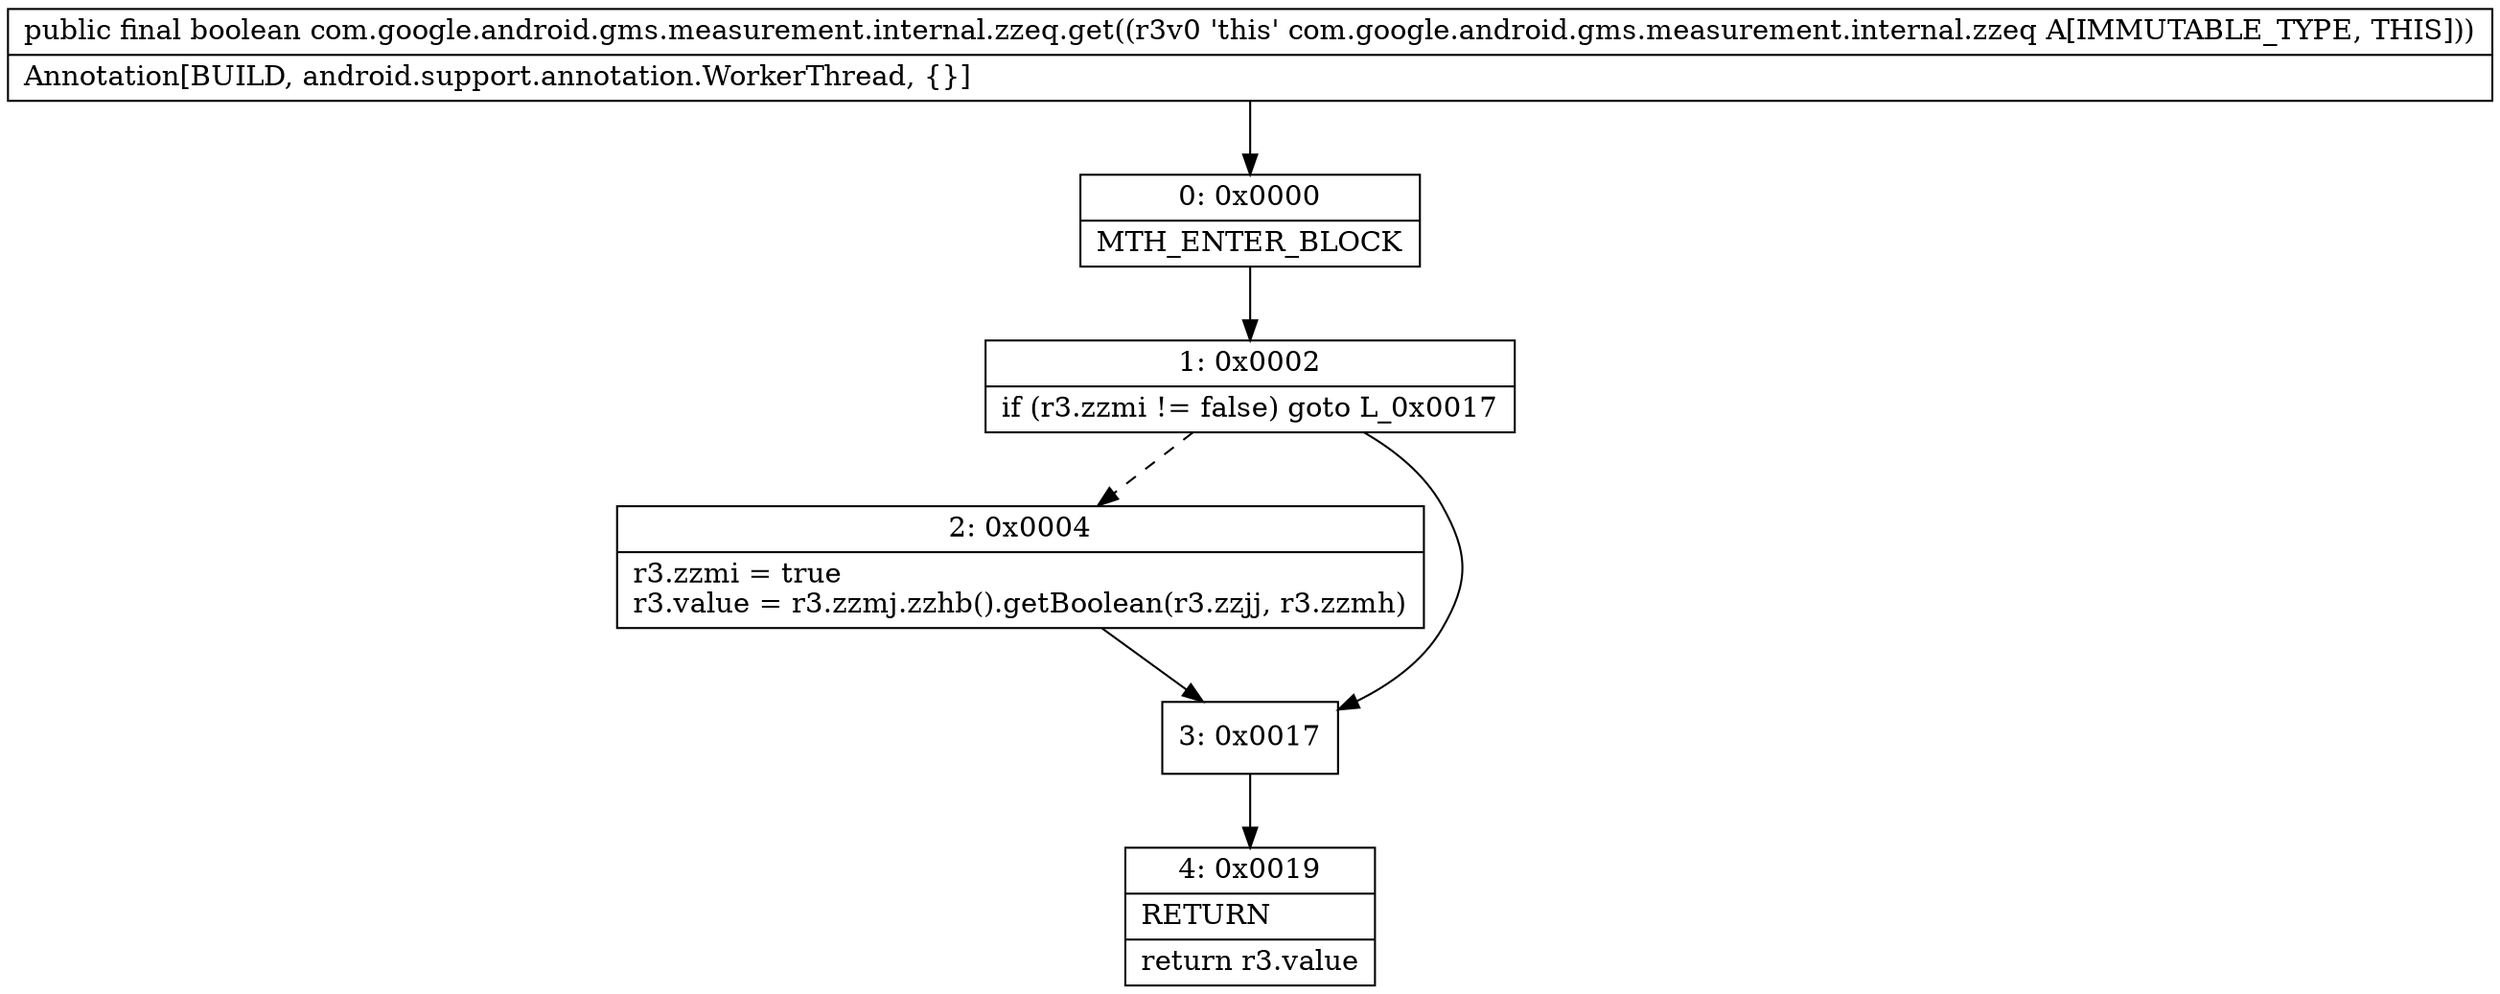 digraph "CFG forcom.google.android.gms.measurement.internal.zzeq.get()Z" {
Node_0 [shape=record,label="{0\:\ 0x0000|MTH_ENTER_BLOCK\l}"];
Node_1 [shape=record,label="{1\:\ 0x0002|if (r3.zzmi != false) goto L_0x0017\l}"];
Node_2 [shape=record,label="{2\:\ 0x0004|r3.zzmi = true\lr3.value = r3.zzmj.zzhb().getBoolean(r3.zzjj, r3.zzmh)\l}"];
Node_3 [shape=record,label="{3\:\ 0x0017}"];
Node_4 [shape=record,label="{4\:\ 0x0019|RETURN\l|return r3.value\l}"];
MethodNode[shape=record,label="{public final boolean com.google.android.gms.measurement.internal.zzeq.get((r3v0 'this' com.google.android.gms.measurement.internal.zzeq A[IMMUTABLE_TYPE, THIS]))  | Annotation[BUILD, android.support.annotation.WorkerThread, \{\}]\l}"];
MethodNode -> Node_0;
Node_0 -> Node_1;
Node_1 -> Node_2[style=dashed];
Node_1 -> Node_3;
Node_2 -> Node_3;
Node_3 -> Node_4;
}

